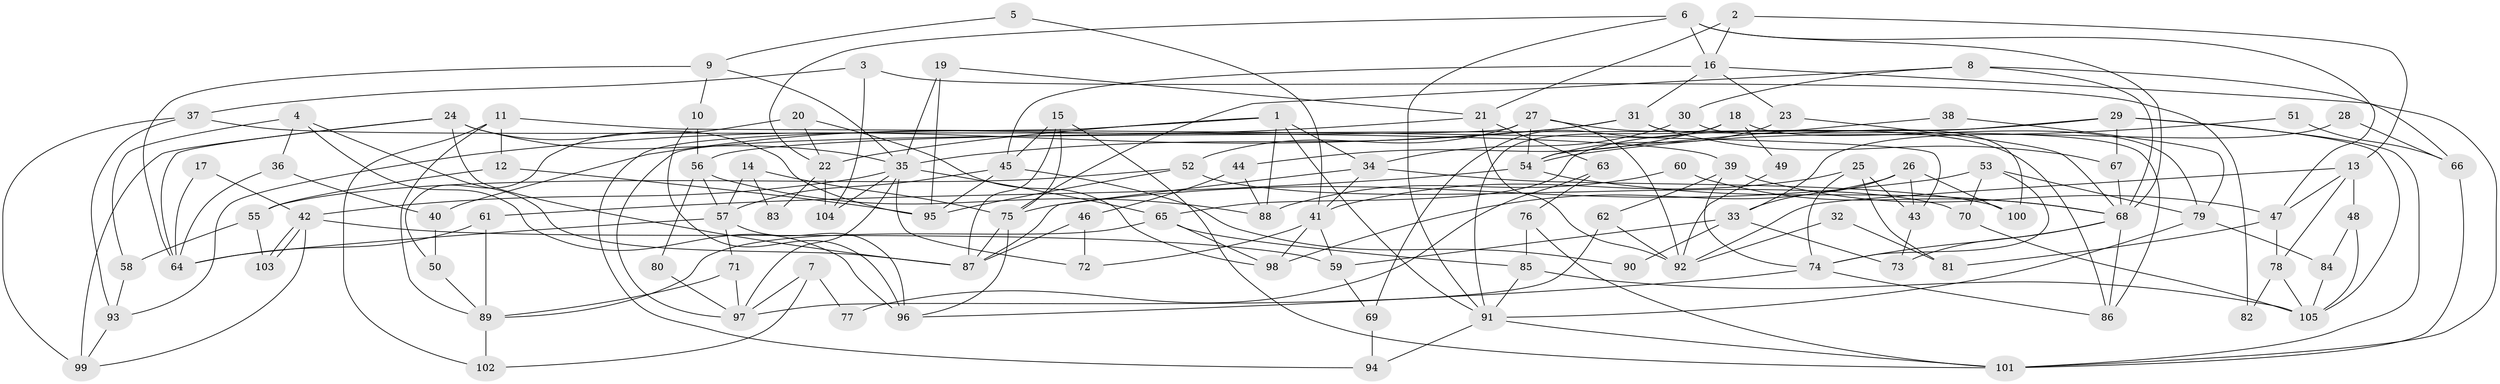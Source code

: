 // Generated by graph-tools (version 1.1) at 2025/26/03/09/25 03:26:17]
// undirected, 105 vertices, 210 edges
graph export_dot {
graph [start="1"]
  node [color=gray90,style=filled];
  1;
  2;
  3;
  4;
  5;
  6;
  7;
  8;
  9;
  10;
  11;
  12;
  13;
  14;
  15;
  16;
  17;
  18;
  19;
  20;
  21;
  22;
  23;
  24;
  25;
  26;
  27;
  28;
  29;
  30;
  31;
  32;
  33;
  34;
  35;
  36;
  37;
  38;
  39;
  40;
  41;
  42;
  43;
  44;
  45;
  46;
  47;
  48;
  49;
  50;
  51;
  52;
  53;
  54;
  55;
  56;
  57;
  58;
  59;
  60;
  61;
  62;
  63;
  64;
  65;
  66;
  67;
  68;
  69;
  70;
  71;
  72;
  73;
  74;
  75;
  76;
  77;
  78;
  79;
  80;
  81;
  82;
  83;
  84;
  85;
  86;
  87;
  88;
  89;
  90;
  91;
  92;
  93;
  94;
  95;
  96;
  97;
  98;
  99;
  100;
  101;
  102;
  103;
  104;
  105;
  1 -- 91;
  1 -- 94;
  1 -- 22;
  1 -- 34;
  1 -- 88;
  2 -- 13;
  2 -- 16;
  2 -- 21;
  3 -- 104;
  3 -- 37;
  3 -- 82;
  4 -- 96;
  4 -- 58;
  4 -- 36;
  4 -- 87;
  5 -- 9;
  5 -- 41;
  6 -- 16;
  6 -- 68;
  6 -- 22;
  6 -- 47;
  6 -- 91;
  7 -- 97;
  7 -- 102;
  7 -- 77;
  8 -- 68;
  8 -- 75;
  8 -- 30;
  8 -- 66;
  9 -- 35;
  9 -- 10;
  9 -- 64;
  10 -- 56;
  10 -- 96;
  11 -- 43;
  11 -- 89;
  11 -- 12;
  11 -- 102;
  12 -- 95;
  12 -- 55;
  13 -- 78;
  13 -- 92;
  13 -- 47;
  13 -- 48;
  14 -- 57;
  14 -- 75;
  14 -- 83;
  15 -- 101;
  15 -- 87;
  15 -- 45;
  15 -- 75;
  16 -- 45;
  16 -- 31;
  16 -- 23;
  16 -- 101;
  17 -- 64;
  17 -- 42;
  18 -- 91;
  18 -- 44;
  18 -- 49;
  18 -- 69;
  18 -- 79;
  19 -- 95;
  19 -- 35;
  19 -- 21;
  20 -- 98;
  20 -- 22;
  20 -- 50;
  21 -- 40;
  21 -- 63;
  21 -- 92;
  22 -- 83;
  22 -- 104;
  23 -- 54;
  23 -- 68;
  24 -- 87;
  24 -- 35;
  24 -- 64;
  24 -- 95;
  24 -- 99;
  25 -- 43;
  25 -- 74;
  25 -- 41;
  25 -- 81;
  26 -- 98;
  26 -- 100;
  26 -- 33;
  26 -- 43;
  27 -- 92;
  27 -- 97;
  27 -- 52;
  27 -- 54;
  27 -- 86;
  28 -- 66;
  28 -- 33;
  29 -- 105;
  29 -- 65;
  29 -- 56;
  29 -- 67;
  29 -- 101;
  30 -- 34;
  30 -- 100;
  31 -- 67;
  31 -- 86;
  31 -- 35;
  31 -- 93;
  32 -- 92;
  32 -- 81;
  33 -- 59;
  33 -- 73;
  33 -- 90;
  34 -- 87;
  34 -- 41;
  34 -- 100;
  35 -- 42;
  35 -- 65;
  35 -- 72;
  35 -- 97;
  35 -- 104;
  36 -- 64;
  36 -- 40;
  37 -- 39;
  37 -- 99;
  37 -- 93;
  38 -- 79;
  38 -- 54;
  39 -- 74;
  39 -- 47;
  39 -- 62;
  40 -- 50;
  41 -- 59;
  41 -- 72;
  41 -- 98;
  42 -- 99;
  42 -- 103;
  42 -- 103;
  42 -- 59;
  43 -- 73;
  44 -- 46;
  44 -- 88;
  45 -- 95;
  45 -- 57;
  45 -- 90;
  46 -- 72;
  46 -- 87;
  47 -- 78;
  47 -- 81;
  48 -- 84;
  48 -- 105;
  49 -- 92;
  50 -- 89;
  51 -- 66;
  51 -- 54;
  52 -- 70;
  52 -- 55;
  52 -- 95;
  53 -- 75;
  53 -- 79;
  53 -- 70;
  53 -- 74;
  54 -- 68;
  54 -- 61;
  55 -- 58;
  55 -- 103;
  56 -- 57;
  56 -- 80;
  56 -- 88;
  57 -- 64;
  57 -- 71;
  57 -- 96;
  58 -- 93;
  59 -- 69;
  60 -- 68;
  60 -- 88;
  61 -- 64;
  61 -- 89;
  62 -- 97;
  62 -- 92;
  63 -- 76;
  63 -- 77;
  65 -- 89;
  65 -- 85;
  65 -- 98;
  66 -- 101;
  67 -- 68;
  68 -- 86;
  68 -- 73;
  68 -- 74;
  69 -- 94;
  70 -- 105;
  71 -- 89;
  71 -- 97;
  74 -- 86;
  74 -- 96;
  75 -- 96;
  75 -- 87;
  76 -- 101;
  76 -- 85;
  78 -- 105;
  78 -- 82;
  79 -- 91;
  79 -- 84;
  80 -- 97;
  84 -- 105;
  85 -- 91;
  85 -- 105;
  89 -- 102;
  91 -- 101;
  91 -- 94;
  93 -- 99;
}
